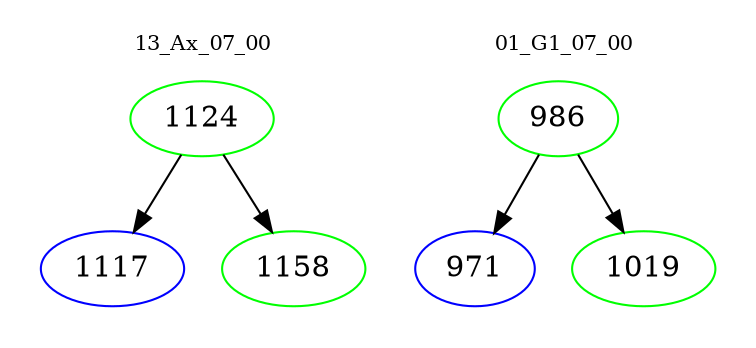 digraph{
subgraph cluster_0 {
color = white
label = "13_Ax_07_00";
fontsize=10;
T0_1124 [label="1124", color="green"]
T0_1124 -> T0_1117 [color="black"]
T0_1117 [label="1117", color="blue"]
T0_1124 -> T0_1158 [color="black"]
T0_1158 [label="1158", color="green"]
}
subgraph cluster_1 {
color = white
label = "01_G1_07_00";
fontsize=10;
T1_986 [label="986", color="green"]
T1_986 -> T1_971 [color="black"]
T1_971 [label="971", color="blue"]
T1_986 -> T1_1019 [color="black"]
T1_1019 [label="1019", color="green"]
}
}
